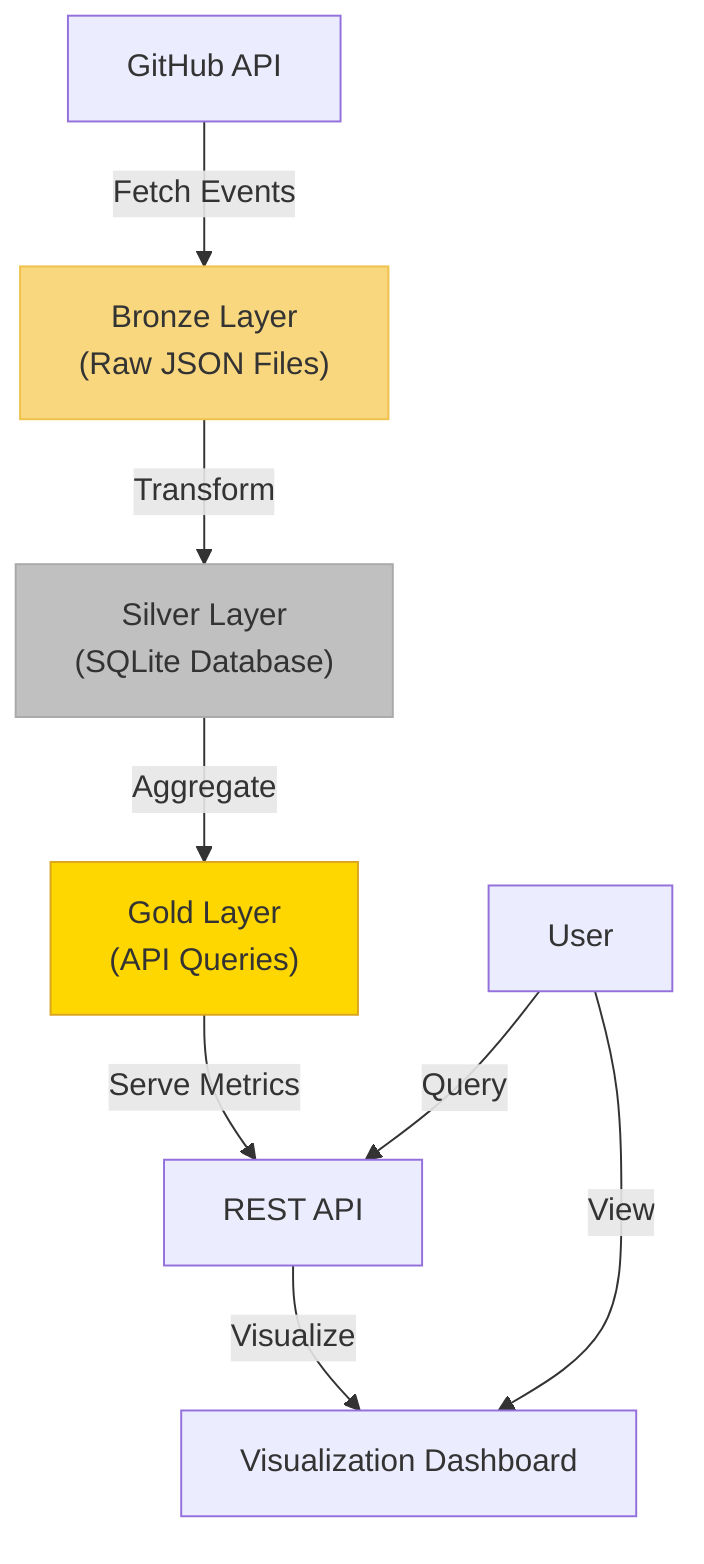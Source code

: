 graph TD
    GitHubAPI["GitHub API"]
    BronzeLayer["Bronze Layer<br>(Raw JSON Files)"]
    SilverLayer["Silver Layer<br>(SQLite Database)"]
    GoldLayer["Gold Layer<br>(API Queries)"]
    API["REST API"]
    Dashboard["Visualization Dashboard"]
    User["User"]

    GitHubAPI -->|"Fetch Events"| BronzeLayer
    BronzeLayer -->|"Transform"| SilverLayer
    SilverLayer -->|"Aggregate"| GoldLayer
    GoldLayer -->|"Serve Metrics"| API
    API -->|"Visualize"| Dashboard
    User -->|"Query"| API
    User -->|"View"| Dashboard

    style BronzeLayer fill:#f9d77e,stroke:#f0c14b
    style SilverLayer fill:#c0c0c0,stroke:#a9a9a9
    style GoldLayer fill:#ffd700,stroke:#daa520